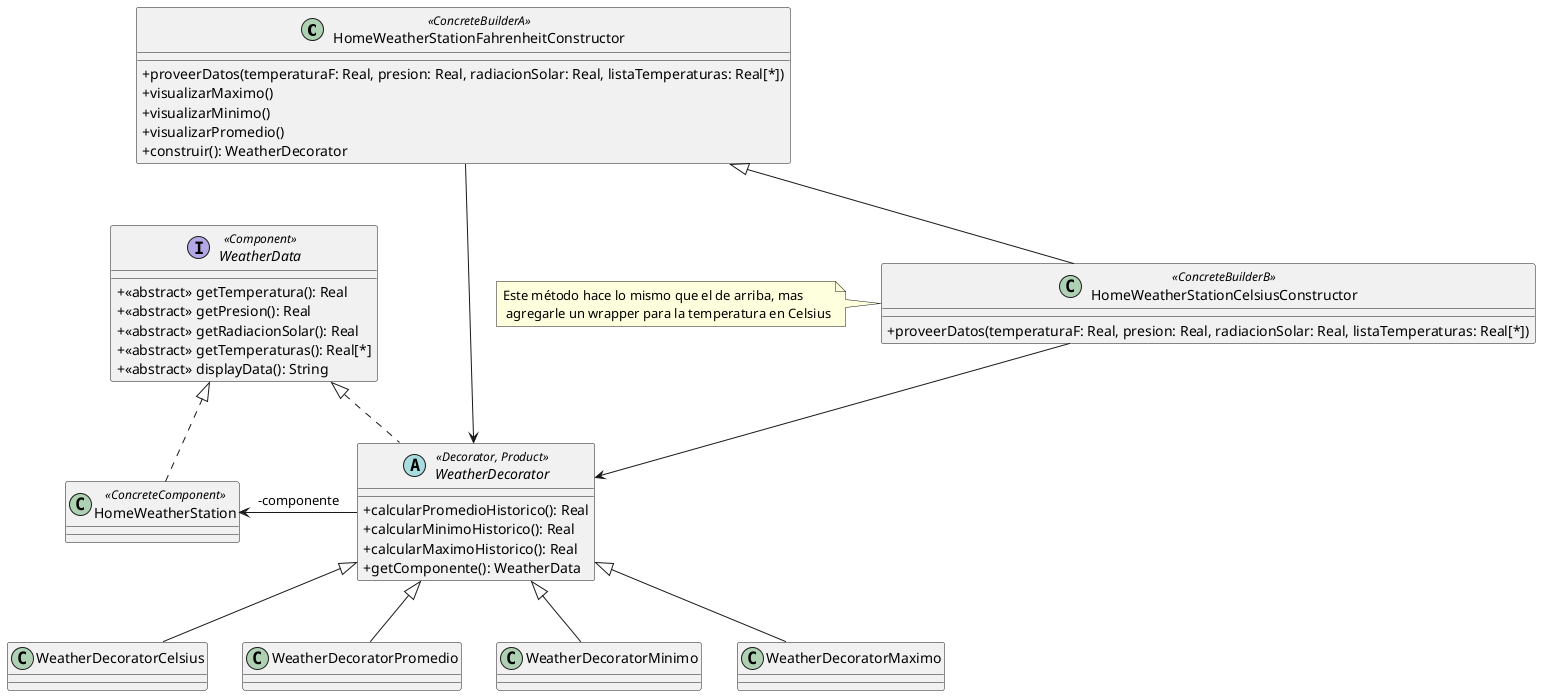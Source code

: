 @startuml

skinparam classAttributeIconSize 0

class HomeWeatherStationFahrenheitConstructor <<ConcreteBuilderA>> {
+proveerDatos(temperaturaF: Real, presion: Real, radiacionSolar: Real, listaTemperaturas: Real[*])
+visualizarMaximo()
+visualizarMinimo()
+visualizarPromedio()
+construir(): WeatherDecorator
}
class HomeWeatherStationCelsiusConstructor <<ConcreteBuilderB>> extends HomeWeatherStationFahrenheitConstructor {
+proveerDatos(temperaturaF: Real, presion: Real, radiacionSolar: Real, listaTemperaturas: Real[*])
}

interface WeatherData <<Component>> {
+<<abstract>> getTemperatura(): Real 
+<<abstract>> getPresion(): Real 
+<<abstract>> getRadiacionSolar(): Real 
+<<abstract>> getTemperaturas(): Real[*] 
+<<abstract>> displayData(): String
}

class HomeWeatherStation <<ConcreteComponent>> implements WeatherData {}

abstract class WeatherDecorator <<Decorator, Product>> implements WeatherData {
+calcularPromedioHistorico(): Real
+calcularMinimoHistorico(): Real
+calcularMaximoHistorico(): Real
+getComponente(): WeatherData
}

class WeatherDecoratorCelsius extends WeatherDecorator {}
class WeatherDecoratorPromedio extends WeatherDecorator {}
class WeatherDecoratorMinimo extends WeatherDecorator {}
class WeatherDecoratorMaximo extends WeatherDecorator {}

WeatherDecorator -left-> HomeWeatherStation: -componente
HomeWeatherStationFahrenheitConstructor --> WeatherDecorator
HomeWeatherStationCelsiusConstructor --> WeatherDecorator

note left of HomeWeatherStationCelsiusConstructor: Este método hace lo mismo que el de arriba, mas\n agregarle un wrapper para la temperatura en Celsius

@enduml
